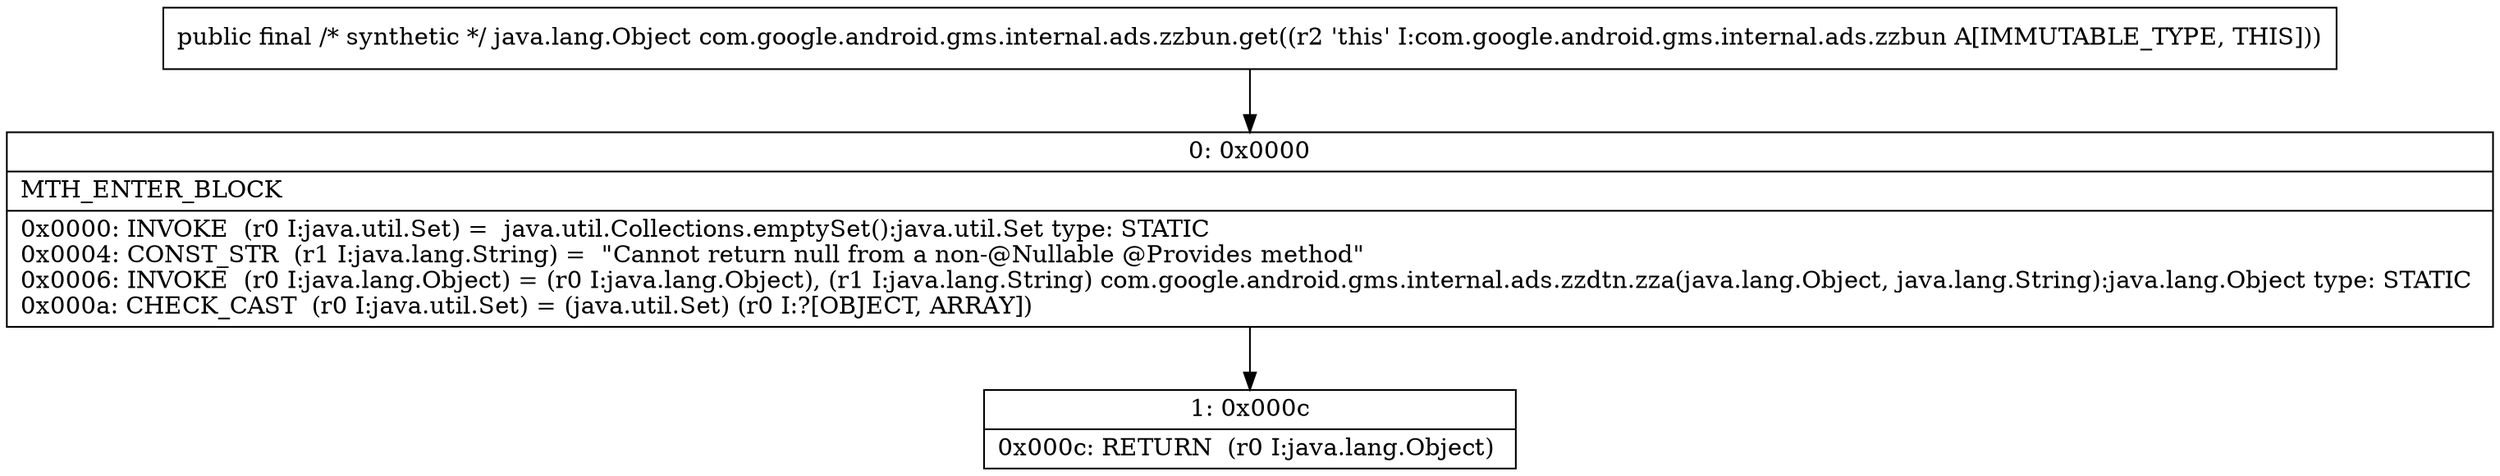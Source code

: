 digraph "CFG forcom.google.android.gms.internal.ads.zzbun.get()Ljava\/lang\/Object;" {
Node_0 [shape=record,label="{0\:\ 0x0000|MTH_ENTER_BLOCK\l|0x0000: INVOKE  (r0 I:java.util.Set) =  java.util.Collections.emptySet():java.util.Set type: STATIC \l0x0004: CONST_STR  (r1 I:java.lang.String) =  \"Cannot return null from a non\-@Nullable @Provides method\" \l0x0006: INVOKE  (r0 I:java.lang.Object) = (r0 I:java.lang.Object), (r1 I:java.lang.String) com.google.android.gms.internal.ads.zzdtn.zza(java.lang.Object, java.lang.String):java.lang.Object type: STATIC \l0x000a: CHECK_CAST  (r0 I:java.util.Set) = (java.util.Set) (r0 I:?[OBJECT, ARRAY]) \l}"];
Node_1 [shape=record,label="{1\:\ 0x000c|0x000c: RETURN  (r0 I:java.lang.Object) \l}"];
MethodNode[shape=record,label="{public final \/* synthetic *\/ java.lang.Object com.google.android.gms.internal.ads.zzbun.get((r2 'this' I:com.google.android.gms.internal.ads.zzbun A[IMMUTABLE_TYPE, THIS])) }"];
MethodNode -> Node_0;
Node_0 -> Node_1;
}

